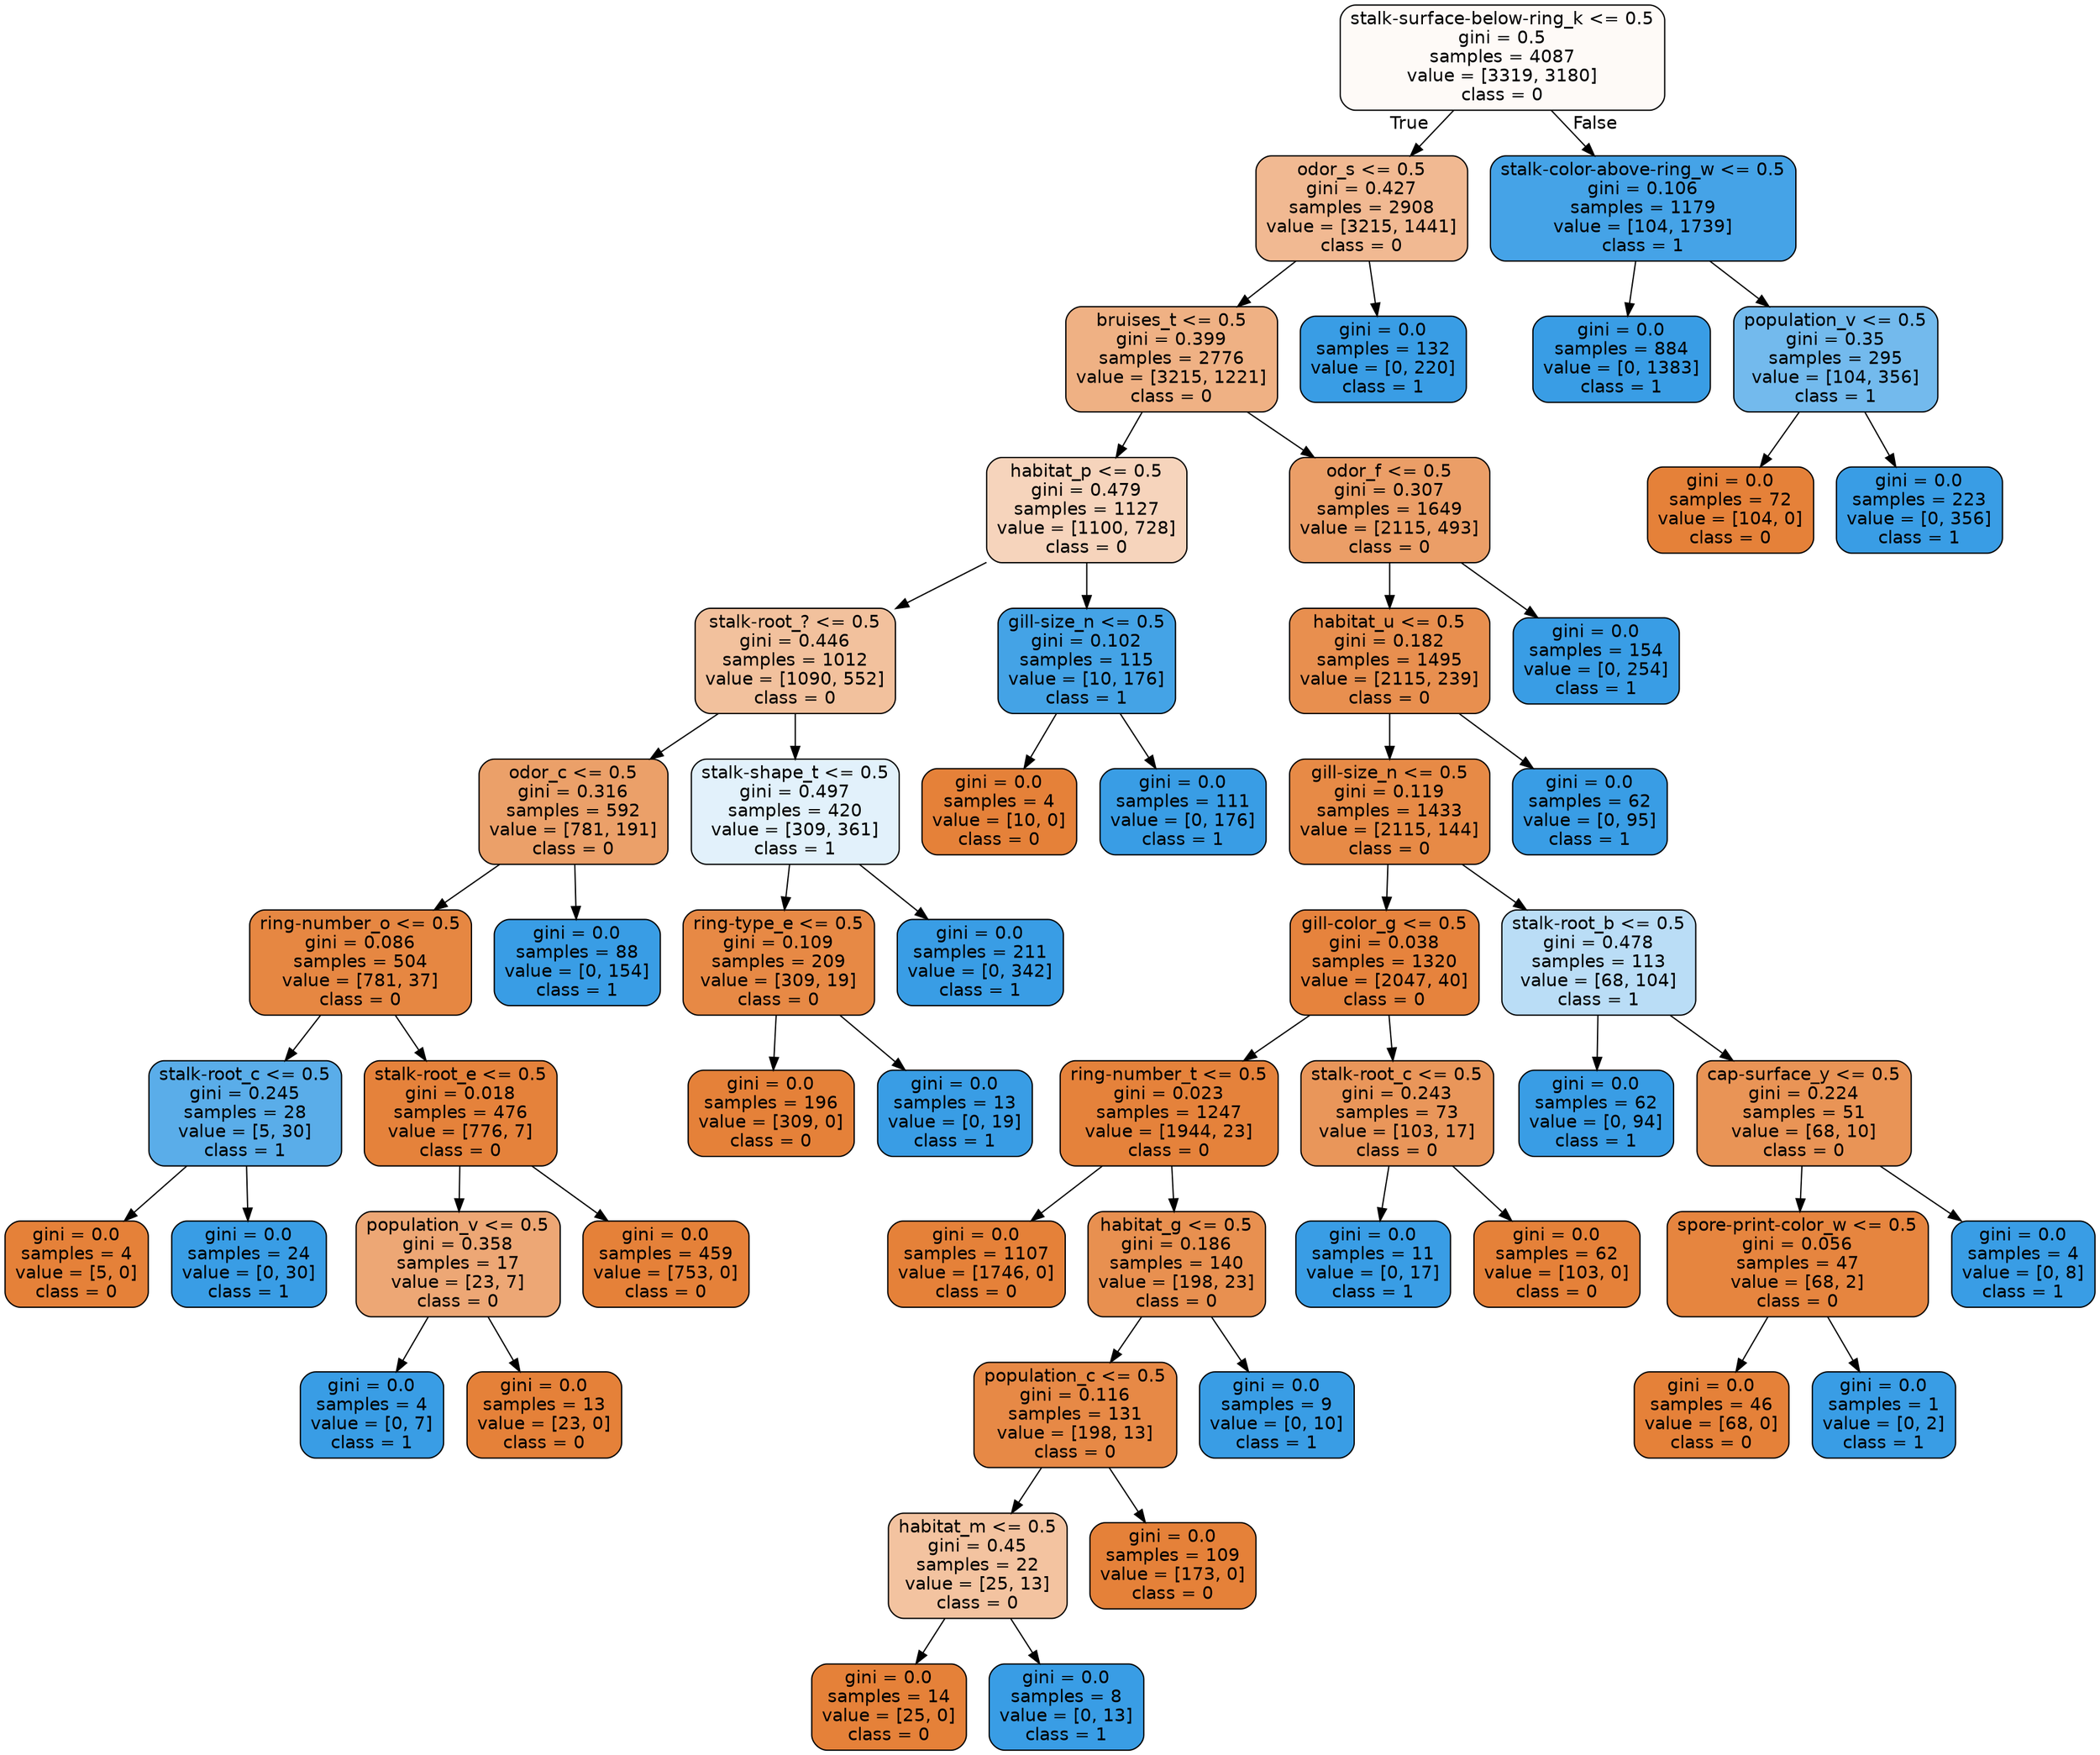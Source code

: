 digraph Tree {
node [shape=box, style="filled, rounded", color="black", fontname="helvetica"] ;
edge [fontname="helvetica"] ;
0 [label="stalk-surface-below-ring_k <= 0.5\ngini = 0.5\nsamples = 4087\nvalue = [3319, 3180]\nclass = 0", fillcolor="#fefaf7"] ;
1 [label="odor_s <= 0.5\ngini = 0.427\nsamples = 2908\nvalue = [3215, 1441]\nclass = 0", fillcolor="#f1b992"] ;
0 -> 1 [labeldistance=2.5, labelangle=45, headlabel="True"] ;
2 [label="bruises_t <= 0.5\ngini = 0.399\nsamples = 2776\nvalue = [3215, 1221]\nclass = 0", fillcolor="#efb184"] ;
1 -> 2 ;
3 [label="habitat_p <= 0.5\ngini = 0.479\nsamples = 1127\nvalue = [1100, 728]\nclass = 0", fillcolor="#f6d4bc"] ;
2 -> 3 ;
4 [label="stalk-root_? <= 0.5\ngini = 0.446\nsamples = 1012\nvalue = [1090, 552]\nclass = 0", fillcolor="#f2c19d"] ;
3 -> 4 ;
5 [label="odor_c <= 0.5\ngini = 0.316\nsamples = 592\nvalue = [781, 191]\nclass = 0", fillcolor="#eba069"] ;
4 -> 5 ;
6 [label="ring-number_o <= 0.5\ngini = 0.086\nsamples = 504\nvalue = [781, 37]\nclass = 0", fillcolor="#e68742"] ;
5 -> 6 ;
7 [label="stalk-root_c <= 0.5\ngini = 0.245\nsamples = 28\nvalue = [5, 30]\nclass = 1", fillcolor="#5aade9"] ;
6 -> 7 ;
8 [label="gini = 0.0\nsamples = 4\nvalue = [5, 0]\nclass = 0", fillcolor="#e58139"] ;
7 -> 8 ;
9 [label="gini = 0.0\nsamples = 24\nvalue = [0, 30]\nclass = 1", fillcolor="#399de5"] ;
7 -> 9 ;
10 [label="stalk-root_e <= 0.5\ngini = 0.018\nsamples = 476\nvalue = [776, 7]\nclass = 0", fillcolor="#e5823b"] ;
6 -> 10 ;
11 [label="population_v <= 0.5\ngini = 0.358\nsamples = 17\nvalue = [23, 7]\nclass = 0", fillcolor="#eda775"] ;
10 -> 11 ;
12 [label="gini = 0.0\nsamples = 4\nvalue = [0, 7]\nclass = 1", fillcolor="#399de5"] ;
11 -> 12 ;
13 [label="gini = 0.0\nsamples = 13\nvalue = [23, 0]\nclass = 0", fillcolor="#e58139"] ;
11 -> 13 ;
14 [label="gini = 0.0\nsamples = 459\nvalue = [753, 0]\nclass = 0", fillcolor="#e58139"] ;
10 -> 14 ;
15 [label="gini = 0.0\nsamples = 88\nvalue = [0, 154]\nclass = 1", fillcolor="#399de5"] ;
5 -> 15 ;
16 [label="stalk-shape_t <= 0.5\ngini = 0.497\nsamples = 420\nvalue = [309, 361]\nclass = 1", fillcolor="#e2f1fb"] ;
4 -> 16 ;
17 [label="ring-type_e <= 0.5\ngini = 0.109\nsamples = 209\nvalue = [309, 19]\nclass = 0", fillcolor="#e78945"] ;
16 -> 17 ;
18 [label="gini = 0.0\nsamples = 196\nvalue = [309, 0]\nclass = 0", fillcolor="#e58139"] ;
17 -> 18 ;
19 [label="gini = 0.0\nsamples = 13\nvalue = [0, 19]\nclass = 1", fillcolor="#399de5"] ;
17 -> 19 ;
20 [label="gini = 0.0\nsamples = 211\nvalue = [0, 342]\nclass = 1", fillcolor="#399de5"] ;
16 -> 20 ;
21 [label="gill-size_n <= 0.5\ngini = 0.102\nsamples = 115\nvalue = [10, 176]\nclass = 1", fillcolor="#44a3e6"] ;
3 -> 21 ;
22 [label="gini = 0.0\nsamples = 4\nvalue = [10, 0]\nclass = 0", fillcolor="#e58139"] ;
21 -> 22 ;
23 [label="gini = 0.0\nsamples = 111\nvalue = [0, 176]\nclass = 1", fillcolor="#399de5"] ;
21 -> 23 ;
24 [label="odor_f <= 0.5\ngini = 0.307\nsamples = 1649\nvalue = [2115, 493]\nclass = 0", fillcolor="#eb9e67"] ;
2 -> 24 ;
25 [label="habitat_u <= 0.5\ngini = 0.182\nsamples = 1495\nvalue = [2115, 239]\nclass = 0", fillcolor="#e88f4f"] ;
24 -> 25 ;
26 [label="gill-size_n <= 0.5\ngini = 0.119\nsamples = 1433\nvalue = [2115, 144]\nclass = 0", fillcolor="#e78a46"] ;
25 -> 26 ;
27 [label="gill-color_g <= 0.5\ngini = 0.038\nsamples = 1320\nvalue = [2047, 40]\nclass = 0", fillcolor="#e6833d"] ;
26 -> 27 ;
28 [label="ring-number_t <= 0.5\ngini = 0.023\nsamples = 1247\nvalue = [1944, 23]\nclass = 0", fillcolor="#e5823b"] ;
27 -> 28 ;
29 [label="gini = 0.0\nsamples = 1107\nvalue = [1746, 0]\nclass = 0", fillcolor="#e58139"] ;
28 -> 29 ;
30 [label="habitat_g <= 0.5\ngini = 0.186\nsamples = 140\nvalue = [198, 23]\nclass = 0", fillcolor="#e89050"] ;
28 -> 30 ;
31 [label="population_c <= 0.5\ngini = 0.116\nsamples = 131\nvalue = [198, 13]\nclass = 0", fillcolor="#e78946"] ;
30 -> 31 ;
32 [label="habitat_m <= 0.5\ngini = 0.45\nsamples = 22\nvalue = [25, 13]\nclass = 0", fillcolor="#f3c3a0"] ;
31 -> 32 ;
33 [label="gini = 0.0\nsamples = 14\nvalue = [25, 0]\nclass = 0", fillcolor="#e58139"] ;
32 -> 33 ;
34 [label="gini = 0.0\nsamples = 8\nvalue = [0, 13]\nclass = 1", fillcolor="#399de5"] ;
32 -> 34 ;
35 [label="gini = 0.0\nsamples = 109\nvalue = [173, 0]\nclass = 0", fillcolor="#e58139"] ;
31 -> 35 ;
36 [label="gini = 0.0\nsamples = 9\nvalue = [0, 10]\nclass = 1", fillcolor="#399de5"] ;
30 -> 36 ;
37 [label="stalk-root_c <= 0.5\ngini = 0.243\nsamples = 73\nvalue = [103, 17]\nclass = 0", fillcolor="#e9965a"] ;
27 -> 37 ;
38 [label="gini = 0.0\nsamples = 11\nvalue = [0, 17]\nclass = 1", fillcolor="#399de5"] ;
37 -> 38 ;
39 [label="gini = 0.0\nsamples = 62\nvalue = [103, 0]\nclass = 0", fillcolor="#e58139"] ;
37 -> 39 ;
40 [label="stalk-root_b <= 0.5\ngini = 0.478\nsamples = 113\nvalue = [68, 104]\nclass = 1", fillcolor="#baddf6"] ;
26 -> 40 ;
41 [label="gini = 0.0\nsamples = 62\nvalue = [0, 94]\nclass = 1", fillcolor="#399de5"] ;
40 -> 41 ;
42 [label="cap-surface_y <= 0.5\ngini = 0.224\nsamples = 51\nvalue = [68, 10]\nclass = 0", fillcolor="#e99456"] ;
40 -> 42 ;
43 [label="spore-print-color_w <= 0.5\ngini = 0.056\nsamples = 47\nvalue = [68, 2]\nclass = 0", fillcolor="#e6853f"] ;
42 -> 43 ;
44 [label="gini = 0.0\nsamples = 46\nvalue = [68, 0]\nclass = 0", fillcolor="#e58139"] ;
43 -> 44 ;
45 [label="gini = 0.0\nsamples = 1\nvalue = [0, 2]\nclass = 1", fillcolor="#399de5"] ;
43 -> 45 ;
46 [label="gini = 0.0\nsamples = 4\nvalue = [0, 8]\nclass = 1", fillcolor="#399de5"] ;
42 -> 46 ;
47 [label="gini = 0.0\nsamples = 62\nvalue = [0, 95]\nclass = 1", fillcolor="#399de5"] ;
25 -> 47 ;
48 [label="gini = 0.0\nsamples = 154\nvalue = [0, 254]\nclass = 1", fillcolor="#399de5"] ;
24 -> 48 ;
49 [label="gini = 0.0\nsamples = 132\nvalue = [0, 220]\nclass = 1", fillcolor="#399de5"] ;
1 -> 49 ;
50 [label="stalk-color-above-ring_w <= 0.5\ngini = 0.106\nsamples = 1179\nvalue = [104, 1739]\nclass = 1", fillcolor="#45a3e7"] ;
0 -> 50 [labeldistance=2.5, labelangle=-45, headlabel="False"] ;
51 [label="gini = 0.0\nsamples = 884\nvalue = [0, 1383]\nclass = 1", fillcolor="#399de5"] ;
50 -> 51 ;
52 [label="population_v <= 0.5\ngini = 0.35\nsamples = 295\nvalue = [104, 356]\nclass = 1", fillcolor="#73baed"] ;
50 -> 52 ;
53 [label="gini = 0.0\nsamples = 72\nvalue = [104, 0]\nclass = 0", fillcolor="#e58139"] ;
52 -> 53 ;
54 [label="gini = 0.0\nsamples = 223\nvalue = [0, 356]\nclass = 1", fillcolor="#399de5"] ;
52 -> 54 ;
}